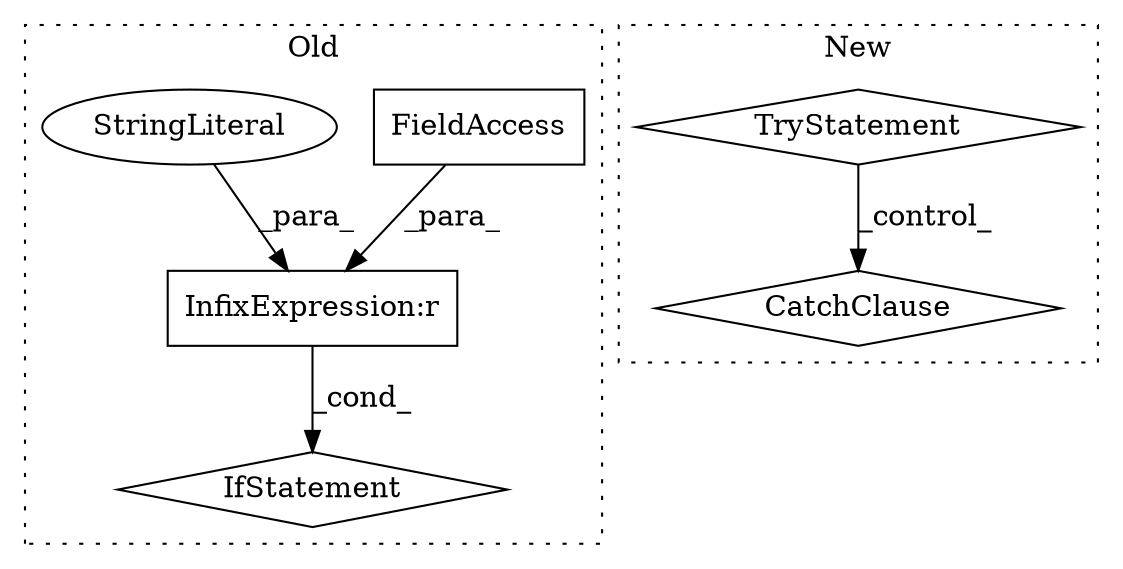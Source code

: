 digraph G {
subgraph cluster0 {
1 [label="IfStatement" a="25" s="4467,4503" l="4,2" shape="diamond"];
4 [label="InfixExpression:r" a="27" s="4493" l="3" shape="box"];
5 [label="FieldAccess" a="22" s="4471" l="22" shape="box"];
6 [label="StringLiteral" a="45" s="4496" l="7" shape="ellipse"];
label = "Old";
style="dotted";
}
subgraph cluster1 {
2 [label="CatchClause" a="12" s="4585,4617" l="11,2" shape="diamond"];
3 [label="TryStatement" a="54" s="4483" l="4" shape="diamond"];
label = "New";
style="dotted";
}
3 -> 2 [label="_control_"];
4 -> 1 [label="_cond_"];
5 -> 4 [label="_para_"];
6 -> 4 [label="_para_"];
}